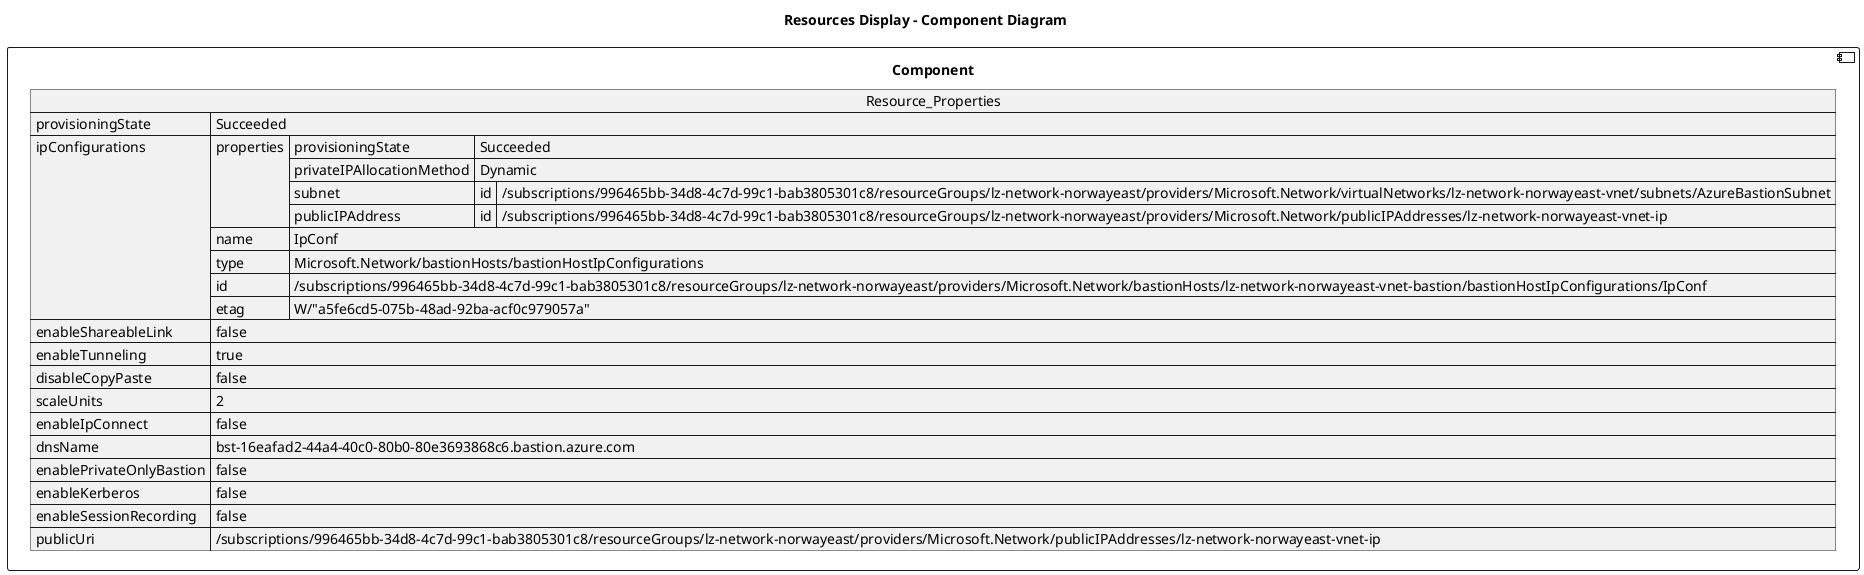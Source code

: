 @startuml

title Resources Display - Component Diagram

component Component {

json  Resource_Properties {
  "provisioningState": "Succeeded",
  "ipConfigurations": [
    {
      "properties": {
        "provisioningState": "Succeeded",
        "privateIPAllocationMethod": "Dynamic",
        "subnet": {
          "id": "/subscriptions/996465bb-34d8-4c7d-99c1-bab3805301c8/resourceGroups/lz-network-norwayeast/providers/Microsoft.Network/virtualNetworks/lz-network-norwayeast-vnet/subnets/AzureBastionSubnet"
        },
        "publicIPAddress": {
          "id": "/subscriptions/996465bb-34d8-4c7d-99c1-bab3805301c8/resourceGroups/lz-network-norwayeast/providers/Microsoft.Network/publicIPAddresses/lz-network-norwayeast-vnet-ip"
        }
      },
      "name": "IpConf",
      "type": "Microsoft.Network/bastionHosts/bastionHostIpConfigurations",
      "id": "/subscriptions/996465bb-34d8-4c7d-99c1-bab3805301c8/resourceGroups/lz-network-norwayeast/providers/Microsoft.Network/bastionHosts/lz-network-norwayeast-vnet-bastion/bastionHostIpConfigurations/IpConf",
      "etag": "W/\"a5fe6cd5-075b-48ad-92ba-acf0c979057a\""
    }
  ],
  "enableShareableLink": false,
  "enableTunneling": true,
  "disableCopyPaste": false,
  "scaleUnits": 2,
  "enableIpConnect": false,
  "dnsName": "bst-16eafad2-44a4-40c0-80b0-80e3693868c6.bastion.azure.com",
  "enablePrivateOnlyBastion": false,
  "enableKerberos": false,
  "enableSessionRecording": false,
  "publicUri": "/subscriptions/996465bb-34d8-4c7d-99c1-bab3805301c8/resourceGroups/lz-network-norwayeast/providers/Microsoft.Network/publicIPAddresses/lz-network-norwayeast-vnet-ip"
}
}
@enduml
